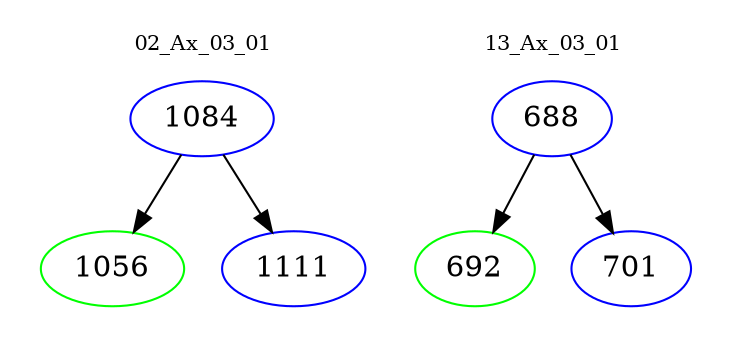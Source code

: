 digraph{
subgraph cluster_0 {
color = white
label = "02_Ax_03_01";
fontsize=10;
T0_1084 [label="1084", color="blue"]
T0_1084 -> T0_1056 [color="black"]
T0_1056 [label="1056", color="green"]
T0_1084 -> T0_1111 [color="black"]
T0_1111 [label="1111", color="blue"]
}
subgraph cluster_1 {
color = white
label = "13_Ax_03_01";
fontsize=10;
T1_688 [label="688", color="blue"]
T1_688 -> T1_692 [color="black"]
T1_692 [label="692", color="green"]
T1_688 -> T1_701 [color="black"]
T1_701 [label="701", color="blue"]
}
}
